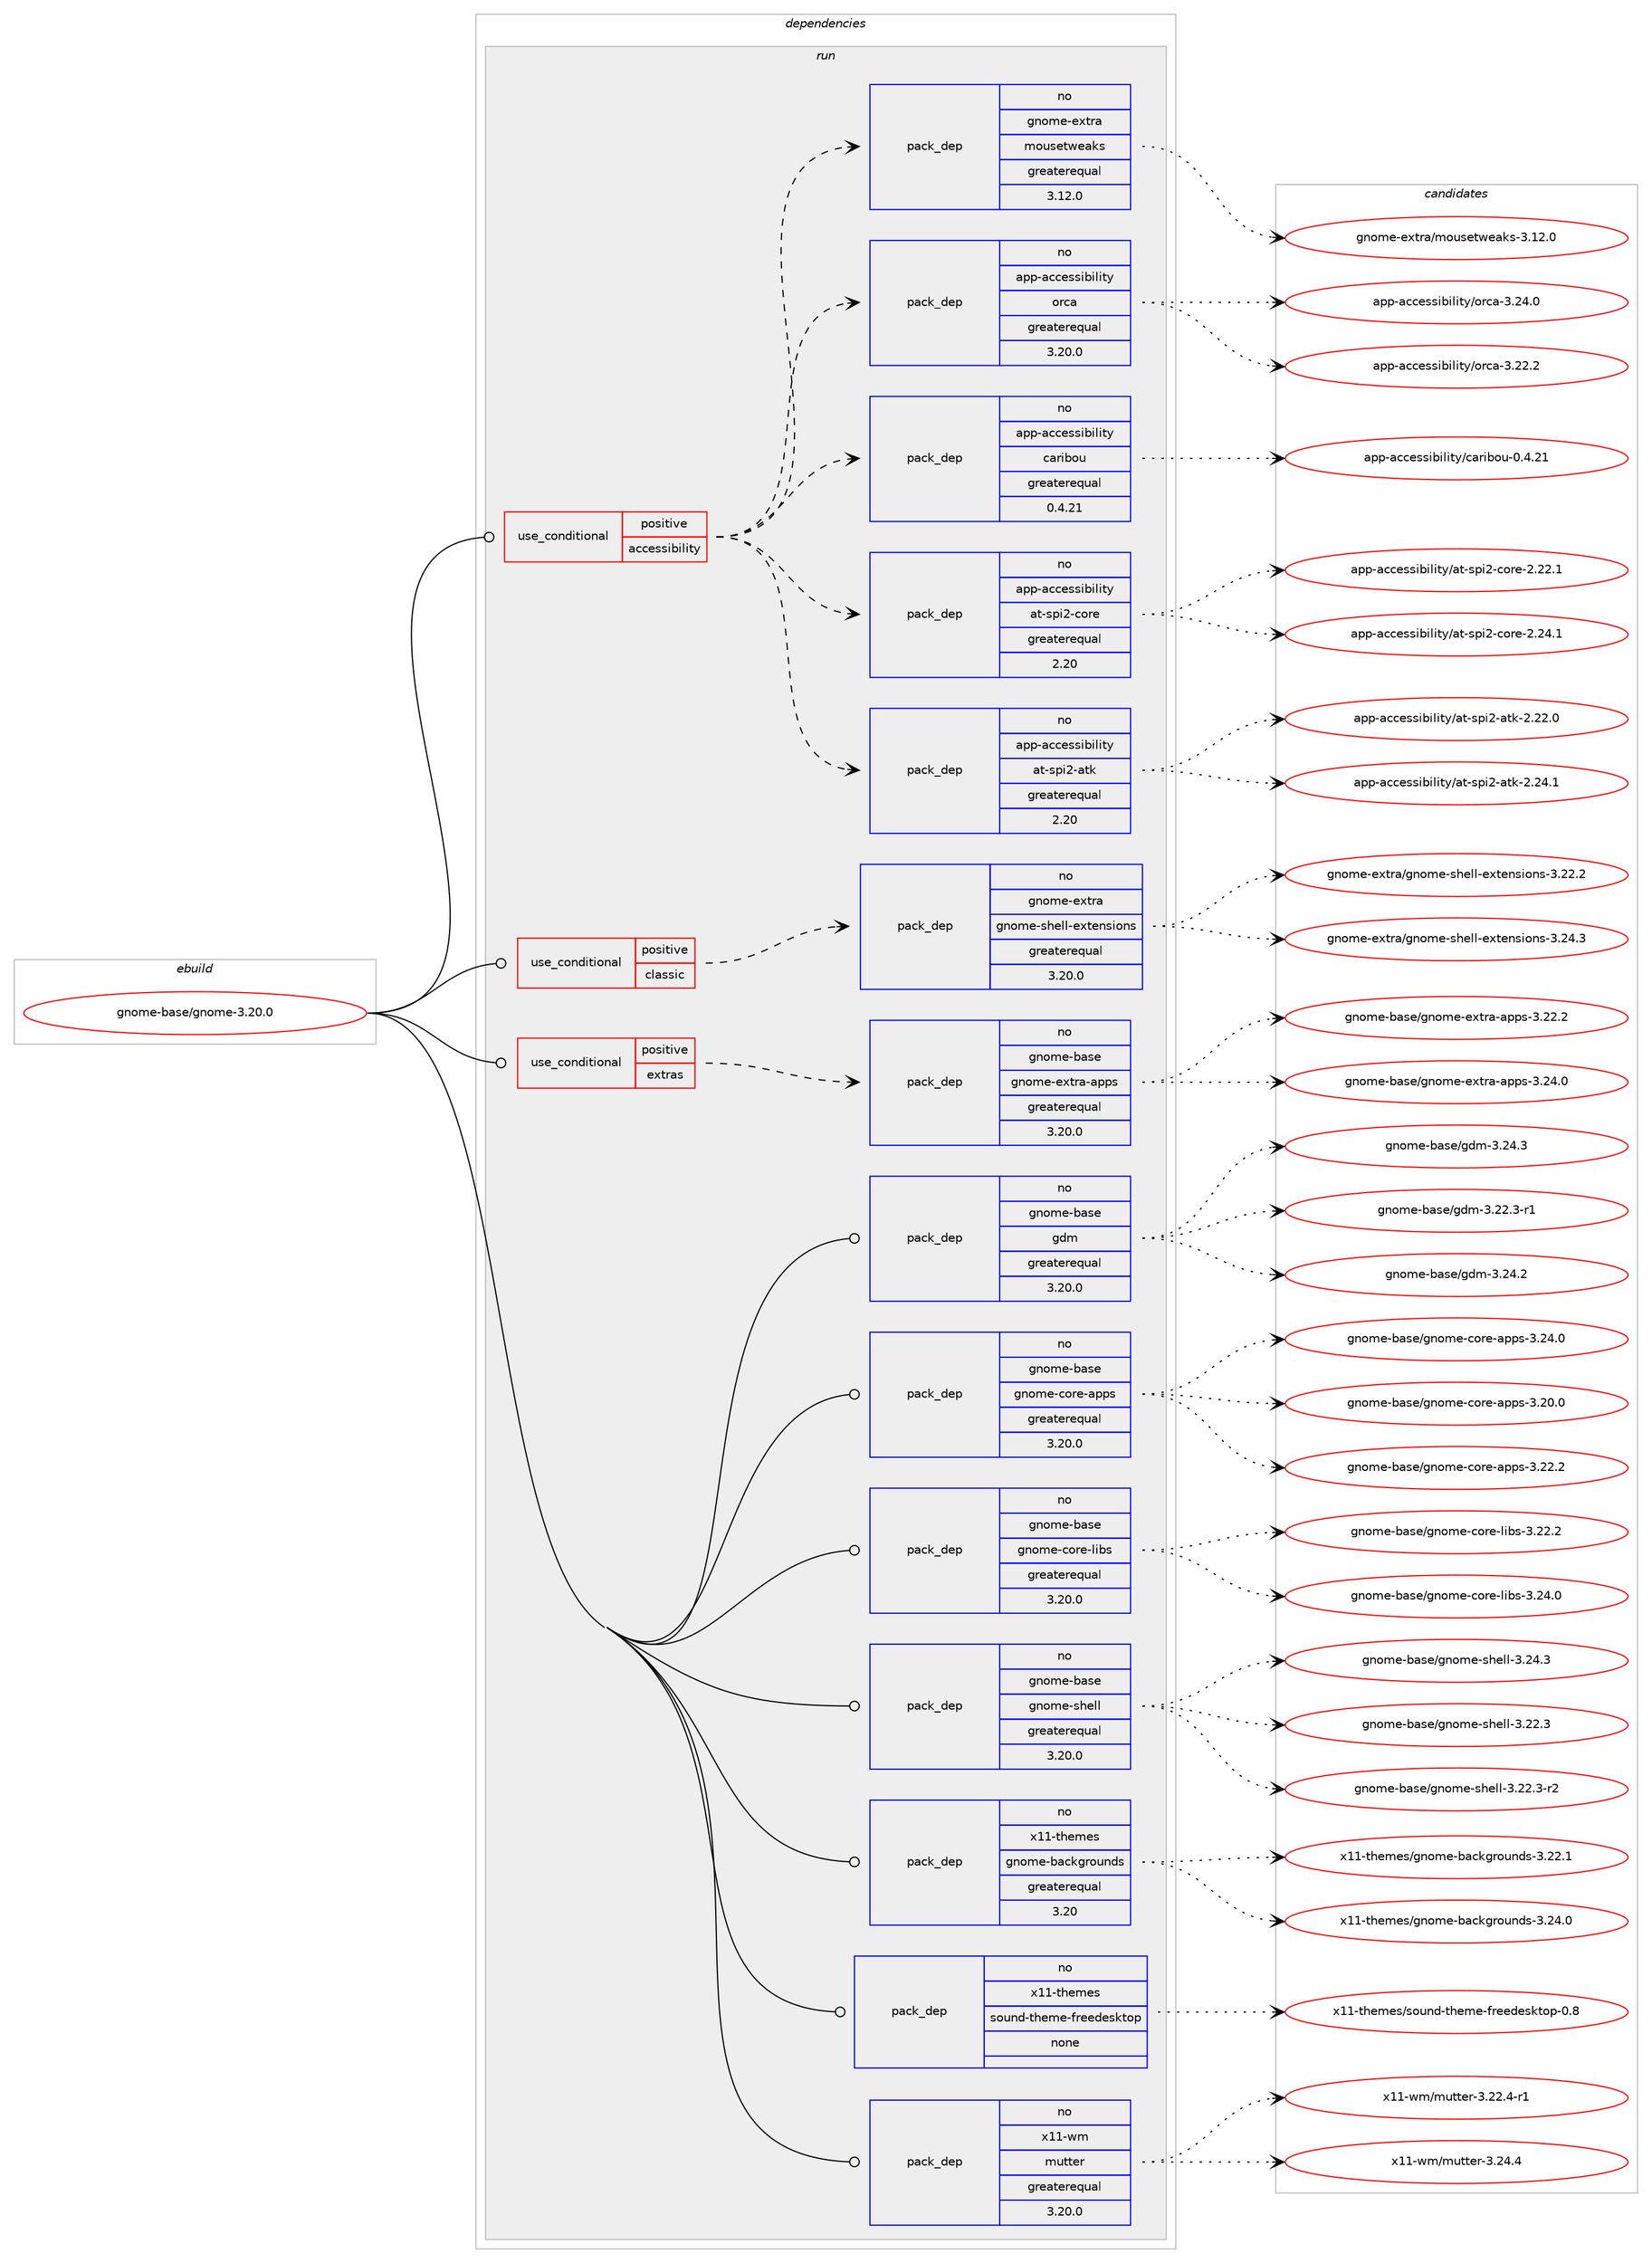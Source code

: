 digraph prolog {

# *************
# Graph options
# *************

newrank=true;
concentrate=true;
compound=true;
graph [rankdir=LR,fontname=Helvetica,fontsize=10,ranksep=1.5];#, ranksep=2.5, nodesep=0.2];
edge  [arrowhead=vee];
node  [fontname=Helvetica,fontsize=10];

# **********
# The ebuild
# **********

subgraph cluster_leftcol {
color=gray;
rank=same;
label=<<i>ebuild</i>>;
id [label="gnome-base/gnome-3.20.0", color=red, width=4, href="../gnome-base/gnome-3.20.0.svg"];
}

# ****************
# The dependencies
# ****************

subgraph cluster_midcol {
color=gray;
label=<<i>dependencies</i>>;
subgraph cluster_compile {
fillcolor="#eeeeee";
style=filled;
label=<<i>compile</i>>;
}
subgraph cluster_compileandrun {
fillcolor="#eeeeee";
style=filled;
label=<<i>compile and run</i>>;
}
subgraph cluster_run {
fillcolor="#eeeeee";
style=filled;
label=<<i>run</i>>;
subgraph cond81314 {
dependency305649 [label=<<TABLE BORDER="0" CELLBORDER="1" CELLSPACING="0" CELLPADDING="4"><TR><TD ROWSPAN="3" CELLPADDING="10">use_conditional</TD></TR><TR><TD>positive</TD></TR><TR><TD>accessibility</TD></TR></TABLE>>, shape=none, color=red];
subgraph pack219548 {
dependency305650 [label=<<TABLE BORDER="0" CELLBORDER="1" CELLSPACING="0" CELLPADDING="4" WIDTH="220"><TR><TD ROWSPAN="6" CELLPADDING="30">pack_dep</TD></TR><TR><TD WIDTH="110">no</TD></TR><TR><TD>app-accessibility</TD></TR><TR><TD>at-spi2-atk</TD></TR><TR><TD>greaterequal</TD></TR><TR><TD>2.20</TD></TR></TABLE>>, shape=none, color=blue];
}
dependency305649:e -> dependency305650:w [weight=20,style="dashed",arrowhead="vee"];
subgraph pack219549 {
dependency305651 [label=<<TABLE BORDER="0" CELLBORDER="1" CELLSPACING="0" CELLPADDING="4" WIDTH="220"><TR><TD ROWSPAN="6" CELLPADDING="30">pack_dep</TD></TR><TR><TD WIDTH="110">no</TD></TR><TR><TD>app-accessibility</TD></TR><TR><TD>at-spi2-core</TD></TR><TR><TD>greaterequal</TD></TR><TR><TD>2.20</TD></TR></TABLE>>, shape=none, color=blue];
}
dependency305649:e -> dependency305651:w [weight=20,style="dashed",arrowhead="vee"];
subgraph pack219550 {
dependency305652 [label=<<TABLE BORDER="0" CELLBORDER="1" CELLSPACING="0" CELLPADDING="4" WIDTH="220"><TR><TD ROWSPAN="6" CELLPADDING="30">pack_dep</TD></TR><TR><TD WIDTH="110">no</TD></TR><TR><TD>app-accessibility</TD></TR><TR><TD>caribou</TD></TR><TR><TD>greaterequal</TD></TR><TR><TD>0.4.21</TD></TR></TABLE>>, shape=none, color=blue];
}
dependency305649:e -> dependency305652:w [weight=20,style="dashed",arrowhead="vee"];
subgraph pack219551 {
dependency305653 [label=<<TABLE BORDER="0" CELLBORDER="1" CELLSPACING="0" CELLPADDING="4" WIDTH="220"><TR><TD ROWSPAN="6" CELLPADDING="30">pack_dep</TD></TR><TR><TD WIDTH="110">no</TD></TR><TR><TD>app-accessibility</TD></TR><TR><TD>orca</TD></TR><TR><TD>greaterequal</TD></TR><TR><TD>3.20.0</TD></TR></TABLE>>, shape=none, color=blue];
}
dependency305649:e -> dependency305653:w [weight=20,style="dashed",arrowhead="vee"];
subgraph pack219552 {
dependency305654 [label=<<TABLE BORDER="0" CELLBORDER="1" CELLSPACING="0" CELLPADDING="4" WIDTH="220"><TR><TD ROWSPAN="6" CELLPADDING="30">pack_dep</TD></TR><TR><TD WIDTH="110">no</TD></TR><TR><TD>gnome-extra</TD></TR><TR><TD>mousetweaks</TD></TR><TR><TD>greaterequal</TD></TR><TR><TD>3.12.0</TD></TR></TABLE>>, shape=none, color=blue];
}
dependency305649:e -> dependency305654:w [weight=20,style="dashed",arrowhead="vee"];
}
id:e -> dependency305649:w [weight=20,style="solid",arrowhead="odot"];
subgraph cond81315 {
dependency305655 [label=<<TABLE BORDER="0" CELLBORDER="1" CELLSPACING="0" CELLPADDING="4"><TR><TD ROWSPAN="3" CELLPADDING="10">use_conditional</TD></TR><TR><TD>positive</TD></TR><TR><TD>classic</TD></TR></TABLE>>, shape=none, color=red];
subgraph pack219553 {
dependency305656 [label=<<TABLE BORDER="0" CELLBORDER="1" CELLSPACING="0" CELLPADDING="4" WIDTH="220"><TR><TD ROWSPAN="6" CELLPADDING="30">pack_dep</TD></TR><TR><TD WIDTH="110">no</TD></TR><TR><TD>gnome-extra</TD></TR><TR><TD>gnome-shell-extensions</TD></TR><TR><TD>greaterequal</TD></TR><TR><TD>3.20.0</TD></TR></TABLE>>, shape=none, color=blue];
}
dependency305655:e -> dependency305656:w [weight=20,style="dashed",arrowhead="vee"];
}
id:e -> dependency305655:w [weight=20,style="solid",arrowhead="odot"];
subgraph cond81316 {
dependency305657 [label=<<TABLE BORDER="0" CELLBORDER="1" CELLSPACING="0" CELLPADDING="4"><TR><TD ROWSPAN="3" CELLPADDING="10">use_conditional</TD></TR><TR><TD>positive</TD></TR><TR><TD>extras</TD></TR></TABLE>>, shape=none, color=red];
subgraph pack219554 {
dependency305658 [label=<<TABLE BORDER="0" CELLBORDER="1" CELLSPACING="0" CELLPADDING="4" WIDTH="220"><TR><TD ROWSPAN="6" CELLPADDING="30">pack_dep</TD></TR><TR><TD WIDTH="110">no</TD></TR><TR><TD>gnome-base</TD></TR><TR><TD>gnome-extra-apps</TD></TR><TR><TD>greaterequal</TD></TR><TR><TD>3.20.0</TD></TR></TABLE>>, shape=none, color=blue];
}
dependency305657:e -> dependency305658:w [weight=20,style="dashed",arrowhead="vee"];
}
id:e -> dependency305657:w [weight=20,style="solid",arrowhead="odot"];
subgraph pack219555 {
dependency305659 [label=<<TABLE BORDER="0" CELLBORDER="1" CELLSPACING="0" CELLPADDING="4" WIDTH="220"><TR><TD ROWSPAN="6" CELLPADDING="30">pack_dep</TD></TR><TR><TD WIDTH="110">no</TD></TR><TR><TD>gnome-base</TD></TR><TR><TD>gdm</TD></TR><TR><TD>greaterequal</TD></TR><TR><TD>3.20.0</TD></TR></TABLE>>, shape=none, color=blue];
}
id:e -> dependency305659:w [weight=20,style="solid",arrowhead="odot"];
subgraph pack219556 {
dependency305660 [label=<<TABLE BORDER="0" CELLBORDER="1" CELLSPACING="0" CELLPADDING="4" WIDTH="220"><TR><TD ROWSPAN="6" CELLPADDING="30">pack_dep</TD></TR><TR><TD WIDTH="110">no</TD></TR><TR><TD>gnome-base</TD></TR><TR><TD>gnome-core-apps</TD></TR><TR><TD>greaterequal</TD></TR><TR><TD>3.20.0</TD></TR></TABLE>>, shape=none, color=blue];
}
id:e -> dependency305660:w [weight=20,style="solid",arrowhead="odot"];
subgraph pack219557 {
dependency305661 [label=<<TABLE BORDER="0" CELLBORDER="1" CELLSPACING="0" CELLPADDING="4" WIDTH="220"><TR><TD ROWSPAN="6" CELLPADDING="30">pack_dep</TD></TR><TR><TD WIDTH="110">no</TD></TR><TR><TD>gnome-base</TD></TR><TR><TD>gnome-core-libs</TD></TR><TR><TD>greaterequal</TD></TR><TR><TD>3.20.0</TD></TR></TABLE>>, shape=none, color=blue];
}
id:e -> dependency305661:w [weight=20,style="solid",arrowhead="odot"];
subgraph pack219558 {
dependency305662 [label=<<TABLE BORDER="0" CELLBORDER="1" CELLSPACING="0" CELLPADDING="4" WIDTH="220"><TR><TD ROWSPAN="6" CELLPADDING="30">pack_dep</TD></TR><TR><TD WIDTH="110">no</TD></TR><TR><TD>gnome-base</TD></TR><TR><TD>gnome-shell</TD></TR><TR><TD>greaterequal</TD></TR><TR><TD>3.20.0</TD></TR></TABLE>>, shape=none, color=blue];
}
id:e -> dependency305662:w [weight=20,style="solid",arrowhead="odot"];
subgraph pack219559 {
dependency305663 [label=<<TABLE BORDER="0" CELLBORDER="1" CELLSPACING="0" CELLPADDING="4" WIDTH="220"><TR><TD ROWSPAN="6" CELLPADDING="30">pack_dep</TD></TR><TR><TD WIDTH="110">no</TD></TR><TR><TD>x11-themes</TD></TR><TR><TD>gnome-backgrounds</TD></TR><TR><TD>greaterequal</TD></TR><TR><TD>3.20</TD></TR></TABLE>>, shape=none, color=blue];
}
id:e -> dependency305663:w [weight=20,style="solid",arrowhead="odot"];
subgraph pack219560 {
dependency305664 [label=<<TABLE BORDER="0" CELLBORDER="1" CELLSPACING="0" CELLPADDING="4" WIDTH="220"><TR><TD ROWSPAN="6" CELLPADDING="30">pack_dep</TD></TR><TR><TD WIDTH="110">no</TD></TR><TR><TD>x11-themes</TD></TR><TR><TD>sound-theme-freedesktop</TD></TR><TR><TD>none</TD></TR><TR><TD></TD></TR></TABLE>>, shape=none, color=blue];
}
id:e -> dependency305664:w [weight=20,style="solid",arrowhead="odot"];
subgraph pack219561 {
dependency305665 [label=<<TABLE BORDER="0" CELLBORDER="1" CELLSPACING="0" CELLPADDING="4" WIDTH="220"><TR><TD ROWSPAN="6" CELLPADDING="30">pack_dep</TD></TR><TR><TD WIDTH="110">no</TD></TR><TR><TD>x11-wm</TD></TR><TR><TD>mutter</TD></TR><TR><TD>greaterequal</TD></TR><TR><TD>3.20.0</TD></TR></TABLE>>, shape=none, color=blue];
}
id:e -> dependency305665:w [weight=20,style="solid",arrowhead="odot"];
}
}

# **************
# The candidates
# **************

subgraph cluster_choices {
rank=same;
color=gray;
label=<<i>candidates</i>>;

subgraph choice219548 {
color=black;
nodesep=1;
choice97112112459799991011151151059810510810511612147971164511511210550459711610745504650504648 [label="app-accessibility/at-spi2-atk-2.22.0", color=red, width=4,href="../app-accessibility/at-spi2-atk-2.22.0.svg"];
choice97112112459799991011151151059810510810511612147971164511511210550459711610745504650524649 [label="app-accessibility/at-spi2-atk-2.24.1", color=red, width=4,href="../app-accessibility/at-spi2-atk-2.24.1.svg"];
dependency305650:e -> choice97112112459799991011151151059810510810511612147971164511511210550459711610745504650504648:w [style=dotted,weight="100"];
dependency305650:e -> choice97112112459799991011151151059810510810511612147971164511511210550459711610745504650524649:w [style=dotted,weight="100"];
}
subgraph choice219549 {
color=black;
nodesep=1;
choice97112112459799991011151151059810510810511612147971164511511210550459911111410145504650504649 [label="app-accessibility/at-spi2-core-2.22.1", color=red, width=4,href="../app-accessibility/at-spi2-core-2.22.1.svg"];
choice97112112459799991011151151059810510810511612147971164511511210550459911111410145504650524649 [label="app-accessibility/at-spi2-core-2.24.1", color=red, width=4,href="../app-accessibility/at-spi2-core-2.24.1.svg"];
dependency305651:e -> choice97112112459799991011151151059810510810511612147971164511511210550459911111410145504650504649:w [style=dotted,weight="100"];
dependency305651:e -> choice97112112459799991011151151059810510810511612147971164511511210550459911111410145504650524649:w [style=dotted,weight="100"];
}
subgraph choice219550 {
color=black;
nodesep=1;
choice9711211245979999101115115105981051081051161214799971141059811111745484652465049 [label="app-accessibility/caribou-0.4.21", color=red, width=4,href="../app-accessibility/caribou-0.4.21.svg"];
dependency305652:e -> choice9711211245979999101115115105981051081051161214799971141059811111745484652465049:w [style=dotted,weight="100"];
}
subgraph choice219551 {
color=black;
nodesep=1;
choice97112112459799991011151151059810510810511612147111114999745514650504650 [label="app-accessibility/orca-3.22.2", color=red, width=4,href="../app-accessibility/orca-3.22.2.svg"];
choice97112112459799991011151151059810510810511612147111114999745514650524648 [label="app-accessibility/orca-3.24.0", color=red, width=4,href="../app-accessibility/orca-3.24.0.svg"];
dependency305653:e -> choice97112112459799991011151151059810510810511612147111114999745514650504650:w [style=dotted,weight="100"];
dependency305653:e -> choice97112112459799991011151151059810510810511612147111114999745514650524648:w [style=dotted,weight="100"];
}
subgraph choice219552 {
color=black;
nodesep=1;
choice1031101111091014510112011611497471091111171151011161191019710711545514649504648 [label="gnome-extra/mousetweaks-3.12.0", color=red, width=4,href="../gnome-extra/mousetweaks-3.12.0.svg"];
dependency305654:e -> choice1031101111091014510112011611497471091111171151011161191019710711545514649504648:w [style=dotted,weight="100"];
}
subgraph choice219553 {
color=black;
nodesep=1;
choice103110111109101451011201161149747103110111109101451151041011081084510112011610111011510511111011545514650504650 [label="gnome-extra/gnome-shell-extensions-3.22.2", color=red, width=4,href="../gnome-extra/gnome-shell-extensions-3.22.2.svg"];
choice103110111109101451011201161149747103110111109101451151041011081084510112011610111011510511111011545514650524651 [label="gnome-extra/gnome-shell-extensions-3.24.3", color=red, width=4,href="../gnome-extra/gnome-shell-extensions-3.24.3.svg"];
dependency305656:e -> choice103110111109101451011201161149747103110111109101451151041011081084510112011610111011510511111011545514650504650:w [style=dotted,weight="100"];
dependency305656:e -> choice103110111109101451011201161149747103110111109101451151041011081084510112011610111011510511111011545514650524651:w [style=dotted,weight="100"];
}
subgraph choice219554 {
color=black;
nodesep=1;
choice103110111109101459897115101471031101111091014510112011611497459711211211545514650504650 [label="gnome-base/gnome-extra-apps-3.22.2", color=red, width=4,href="../gnome-base/gnome-extra-apps-3.22.2.svg"];
choice103110111109101459897115101471031101111091014510112011611497459711211211545514650524648 [label="gnome-base/gnome-extra-apps-3.24.0", color=red, width=4,href="../gnome-base/gnome-extra-apps-3.24.0.svg"];
dependency305658:e -> choice103110111109101459897115101471031101111091014510112011611497459711211211545514650504650:w [style=dotted,weight="100"];
dependency305658:e -> choice103110111109101459897115101471031101111091014510112011611497459711211211545514650524648:w [style=dotted,weight="100"];
}
subgraph choice219555 {
color=black;
nodesep=1;
choice10311011110910145989711510147103100109455146505046514511449 [label="gnome-base/gdm-3.22.3-r1", color=red, width=4,href="../gnome-base/gdm-3.22.3-r1.svg"];
choice1031101111091014598971151014710310010945514650524650 [label="gnome-base/gdm-3.24.2", color=red, width=4,href="../gnome-base/gdm-3.24.2.svg"];
choice1031101111091014598971151014710310010945514650524651 [label="gnome-base/gdm-3.24.3", color=red, width=4,href="../gnome-base/gdm-3.24.3.svg"];
dependency305659:e -> choice10311011110910145989711510147103100109455146505046514511449:w [style=dotted,weight="100"];
dependency305659:e -> choice1031101111091014598971151014710310010945514650524650:w [style=dotted,weight="100"];
dependency305659:e -> choice1031101111091014598971151014710310010945514650524651:w [style=dotted,weight="100"];
}
subgraph choice219556 {
color=black;
nodesep=1;
choice103110111109101459897115101471031101111091014599111114101459711211211545514650484648 [label="gnome-base/gnome-core-apps-3.20.0", color=red, width=4,href="../gnome-base/gnome-core-apps-3.20.0.svg"];
choice103110111109101459897115101471031101111091014599111114101459711211211545514650504650 [label="gnome-base/gnome-core-apps-3.22.2", color=red, width=4,href="../gnome-base/gnome-core-apps-3.22.2.svg"];
choice103110111109101459897115101471031101111091014599111114101459711211211545514650524648 [label="gnome-base/gnome-core-apps-3.24.0", color=red, width=4,href="../gnome-base/gnome-core-apps-3.24.0.svg"];
dependency305660:e -> choice103110111109101459897115101471031101111091014599111114101459711211211545514650484648:w [style=dotted,weight="100"];
dependency305660:e -> choice103110111109101459897115101471031101111091014599111114101459711211211545514650504650:w [style=dotted,weight="100"];
dependency305660:e -> choice103110111109101459897115101471031101111091014599111114101459711211211545514650524648:w [style=dotted,weight="100"];
}
subgraph choice219557 {
color=black;
nodesep=1;
choice103110111109101459897115101471031101111091014599111114101451081059811545514650504650 [label="gnome-base/gnome-core-libs-3.22.2", color=red, width=4,href="../gnome-base/gnome-core-libs-3.22.2.svg"];
choice103110111109101459897115101471031101111091014599111114101451081059811545514650524648 [label="gnome-base/gnome-core-libs-3.24.0", color=red, width=4,href="../gnome-base/gnome-core-libs-3.24.0.svg"];
dependency305661:e -> choice103110111109101459897115101471031101111091014599111114101451081059811545514650504650:w [style=dotted,weight="100"];
dependency305661:e -> choice103110111109101459897115101471031101111091014599111114101451081059811545514650524648:w [style=dotted,weight="100"];
}
subgraph choice219558 {
color=black;
nodesep=1;
choice103110111109101459897115101471031101111091014511510410110810845514650504651 [label="gnome-base/gnome-shell-3.22.3", color=red, width=4,href="../gnome-base/gnome-shell-3.22.3.svg"];
choice1031101111091014598971151014710311011110910145115104101108108455146505046514511450 [label="gnome-base/gnome-shell-3.22.3-r2", color=red, width=4,href="../gnome-base/gnome-shell-3.22.3-r2.svg"];
choice103110111109101459897115101471031101111091014511510410110810845514650524651 [label="gnome-base/gnome-shell-3.24.3", color=red, width=4,href="../gnome-base/gnome-shell-3.24.3.svg"];
dependency305662:e -> choice103110111109101459897115101471031101111091014511510410110810845514650504651:w [style=dotted,weight="100"];
dependency305662:e -> choice1031101111091014598971151014710311011110910145115104101108108455146505046514511450:w [style=dotted,weight="100"];
dependency305662:e -> choice103110111109101459897115101471031101111091014511510410110810845514650524651:w [style=dotted,weight="100"];
}
subgraph choice219559 {
color=black;
nodesep=1;
choice120494945116104101109101115471031101111091014598979910710311411111711010011545514650504649 [label="x11-themes/gnome-backgrounds-3.22.1", color=red, width=4,href="../x11-themes/gnome-backgrounds-3.22.1.svg"];
choice120494945116104101109101115471031101111091014598979910710311411111711010011545514650524648 [label="x11-themes/gnome-backgrounds-3.24.0", color=red, width=4,href="../x11-themes/gnome-backgrounds-3.24.0.svg"];
dependency305663:e -> choice120494945116104101109101115471031101111091014598979910710311411111711010011545514650504649:w [style=dotted,weight="100"];
dependency305663:e -> choice120494945116104101109101115471031101111091014598979910710311411111711010011545514650524648:w [style=dotted,weight="100"];
}
subgraph choice219560 {
color=black;
nodesep=1;
choice12049494511610410110910111547115111117110100451161041011091014510211410110110010111510711611111245484656 [label="x11-themes/sound-theme-freedesktop-0.8", color=red, width=4,href="../x11-themes/sound-theme-freedesktop-0.8.svg"];
dependency305664:e -> choice12049494511610410110910111547115111117110100451161041011091014510211410110110010111510711611111245484656:w [style=dotted,weight="100"];
}
subgraph choice219561 {
color=black;
nodesep=1;
choice12049494511910947109117116116101114455146505046524511449 [label="x11-wm/mutter-3.22.4-r1", color=red, width=4,href="../x11-wm/mutter-3.22.4-r1.svg"];
choice1204949451191094710911711611610111445514650524652 [label="x11-wm/mutter-3.24.4", color=red, width=4,href="../x11-wm/mutter-3.24.4.svg"];
dependency305665:e -> choice12049494511910947109117116116101114455146505046524511449:w [style=dotted,weight="100"];
dependency305665:e -> choice1204949451191094710911711611610111445514650524652:w [style=dotted,weight="100"];
}
}

}
